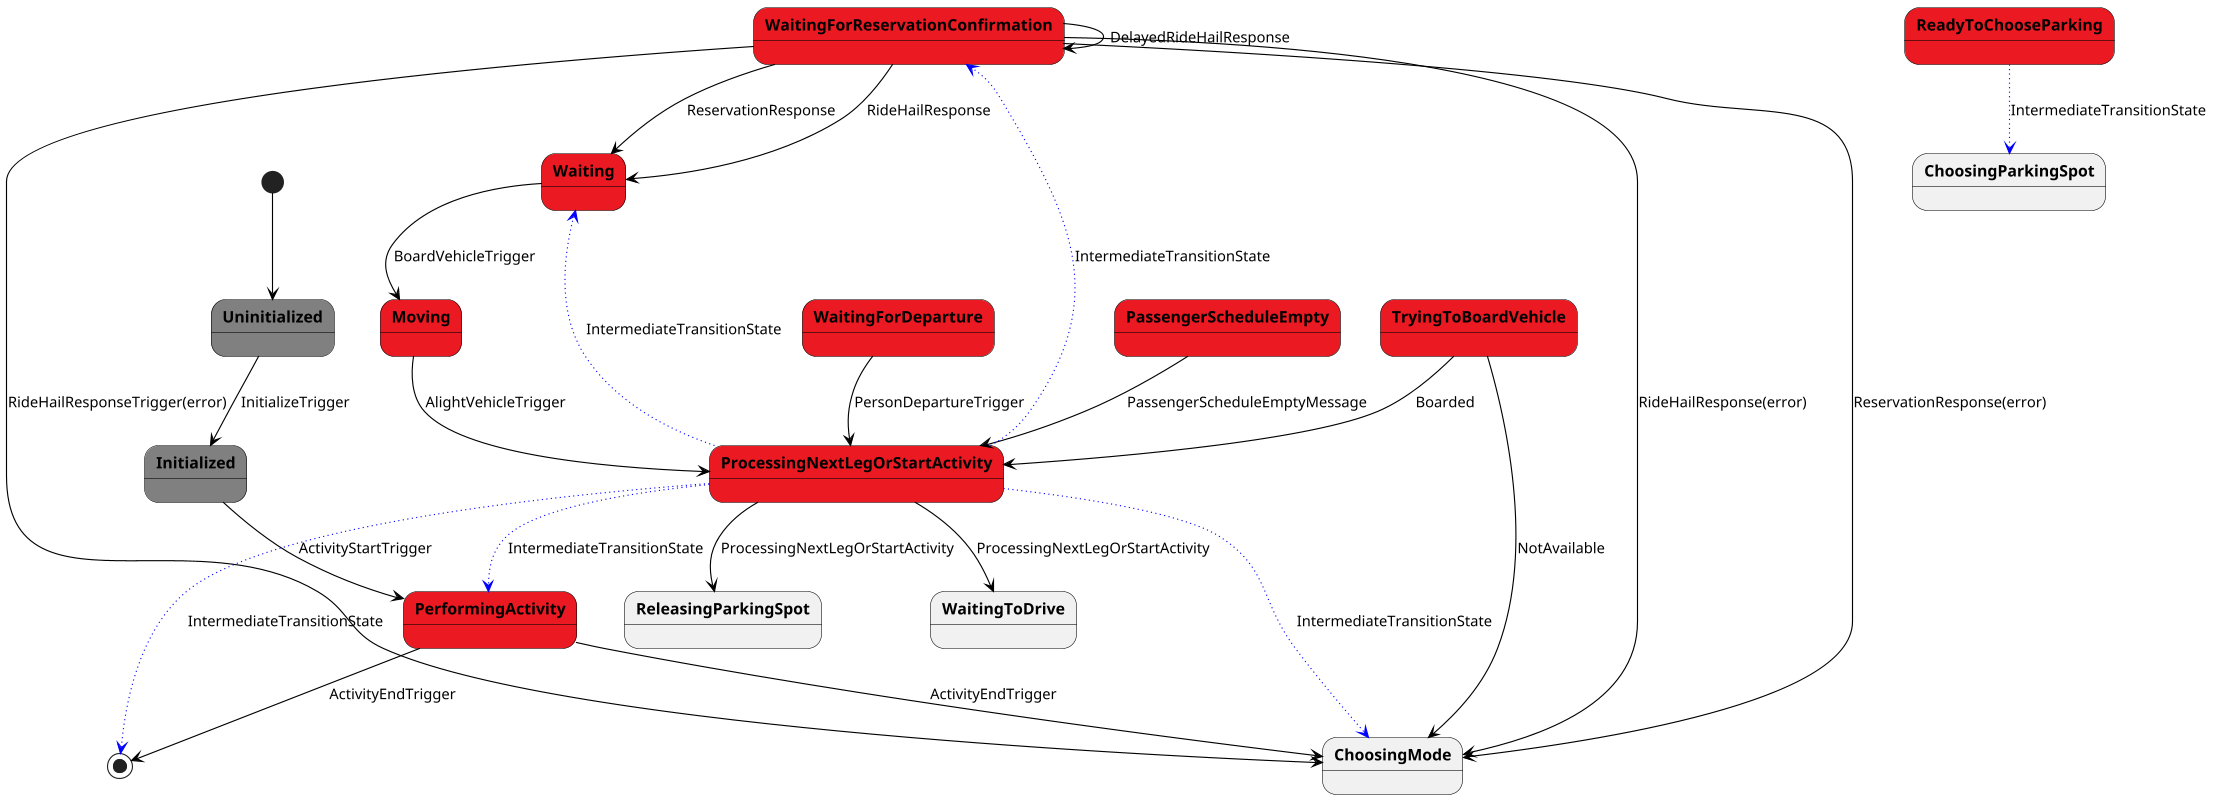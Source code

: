 @startuml

scale 1000 width
scale 800 height
skinparam stateBorderColor #black
skinparam stateFontStyle bold
skinparam arrowColor #black

' BeamAgent: States '
state Uninitialized #grey

state Initialized #grey

state PerformingActivity #eb1921

state WaitingForDeparture #eb1921

state WaitingForReservationConfirmation #eb1921

state Waiting #eb1921

state Moving #eb1921

state PassengerScheduleEmpty #eb1921

state ReadyToChooseParking #eb1921

state TryingToBoardVehicle #eb1921

state ProcessingNextLegOrStartActivity #eb1921

'BeamAgent Transitions'
[*] --> Uninitialized
Uninitialized --> Initialized :InitializeTrigger

Initialized --> PerformingActivity : ActivityStartTrigger


PerformingActivity --> ChoosingMode : ActivityEndTrigger
PerformingActivity --> [*] : ActivityEndTrigger

WaitingForDeparture --> ProcessingNextLegOrStartActivity : PersonDepartureTrigger

WaitingForReservationConfirmation --> Waiting : ReservationResponse
WaitingForReservationConfirmation --> ChoosingMode : ReservationResponse(error)
WaitingForReservationConfirmation --> WaitingForReservationConfirmation : DelayedRideHailResponse
WaitingForReservationConfirmation --> ChoosingMode : RideHailResponseTrigger(error)
WaitingForReservationConfirmation --> Waiting : RideHailResponse
WaitingForReservationConfirmation --> ChoosingMode : RideHailResponse(error)

Waiting --> Moving : BoardVehicleTrigger

Moving --> ProcessingNextLegOrStartActivity : AlightVehicleTrigger

PassengerScheduleEmpty --> ProcessingNextLegOrStartActivity: PassengerScheduleEmptyMessage

ReadyToChooseParking -[#blue,dotted]-> ChoosingParkingSpot: IntermediateTransitionState

TryingToBoardVehicle --> ProcessingNextLegOrStartActivity : Boarded
TryingToBoardVehicle --> ChoosingMode : NotAvailable


ProcessingNextLegOrStartActivity --> ReleasingParkingSpot : ProcessingNextLegOrStartActivity
ProcessingNextLegOrStartActivity --> WaitingToDrive : ProcessingNextLegOrStartActivity
ProcessingNextLegOrStartActivity -[#blue,dotted]-> ChoosingMode : IntermediateTransitionState
ProcessingNextLegOrStartActivity -[#blue,dotted]-> WaitingForReservationConfirmation : IntermediateTransitionState
ProcessingNextLegOrStartActivity -[#blue,dotted]-> Waiting : IntermediateTransitionState
ProcessingNextLegOrStartActivity -[#blue,dotted]-> PerformingActivity : IntermediateTransitionState
'[*] is stop event'
ProcessingNextLegOrStartActivity -[#blue,dotted]-> [*] : IntermediateTransitionState





@enduml
